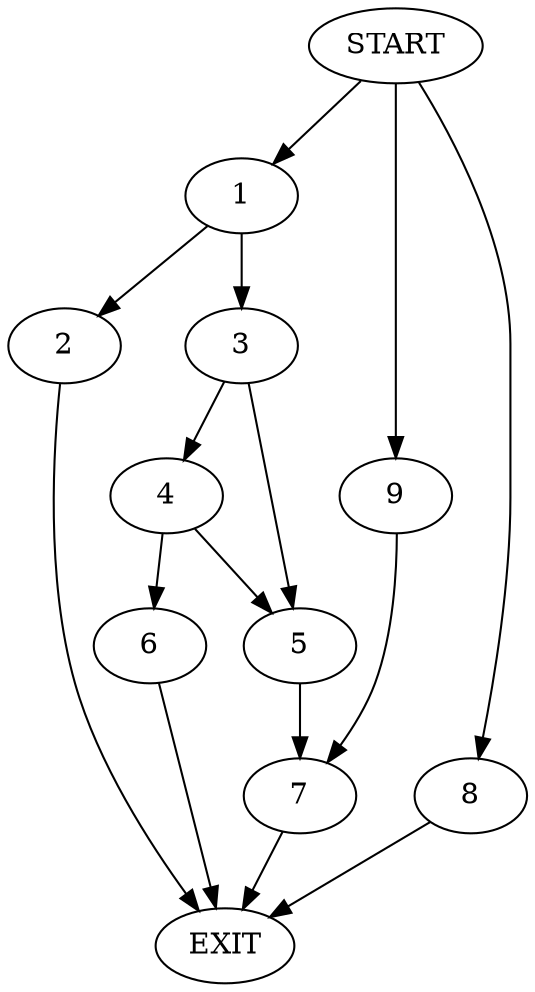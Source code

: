 digraph {
0 [label="START"]
10 [label="EXIT"]
0 -> 1
1 -> 2
1 -> 3
2 -> 10
3 -> 4
3 -> 5
4 -> 5
4 -> 6
5 -> 7
6 -> 10
7 -> 10
0 -> 8
8 -> 10
0 -> 9
9 -> 7
}
